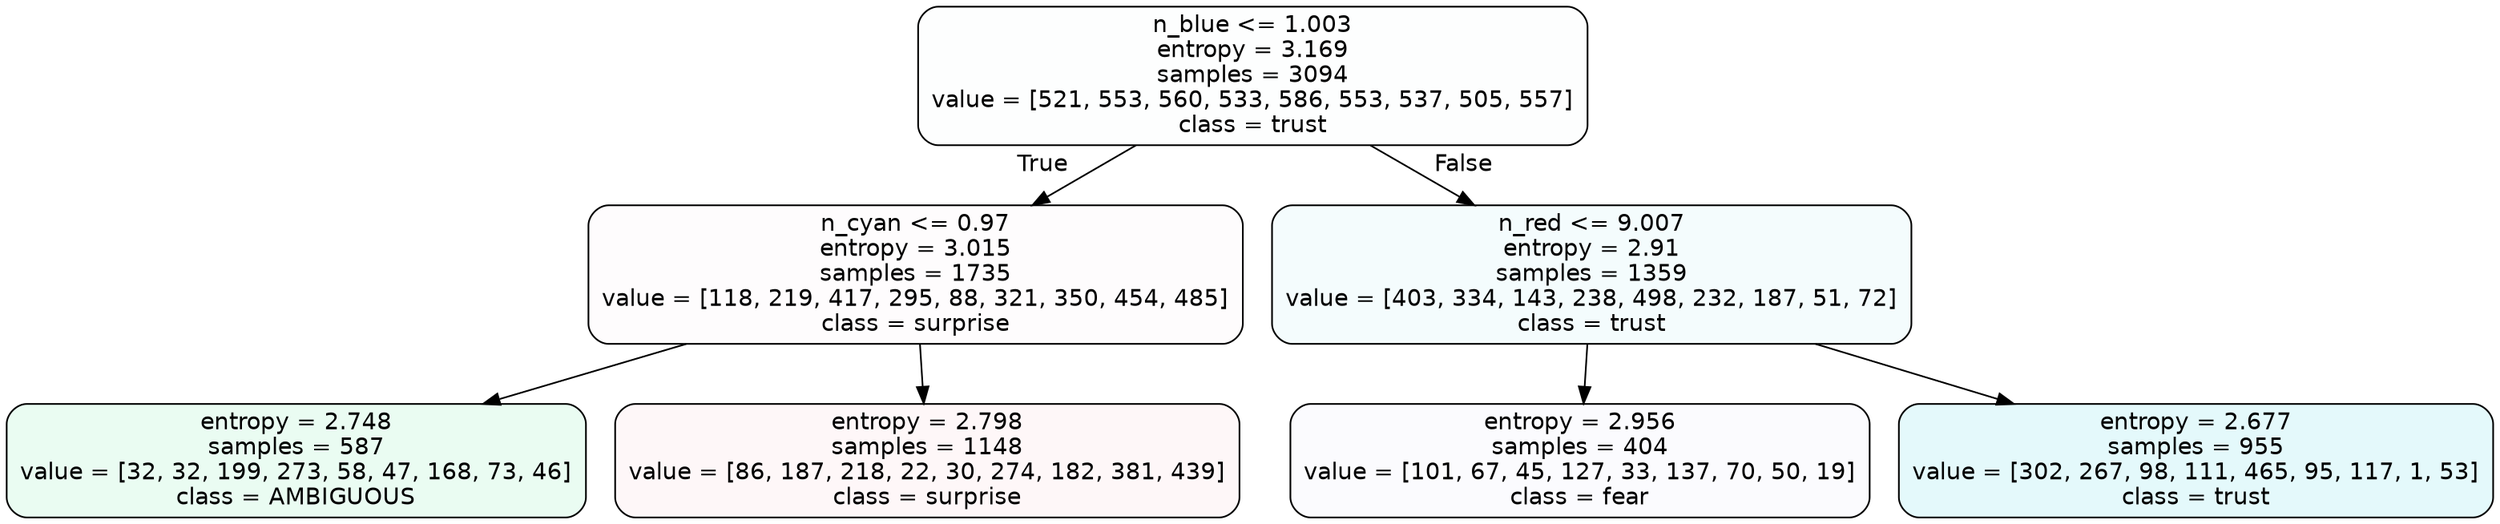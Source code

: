 digraph Tree {
node [shape=box, style="filled, rounded", color="black", fontname=helvetica] ;
edge [fontname=helvetica] ;
0 [label="n_blue <= 1.003\nentropy = 3.169\nsamples = 3094\nvalue = [521, 553, 560, 533, 586, 553, 537, 505, 557]\nclass = trust", fillcolor="#39d7e502"] ;
1 [label="n_cyan <= 0.97\nentropy = 3.015\nsamples = 1735\nvalue = [118, 219, 417, 295, 88, 321, 350, 454, 485]\nclass = surprise", fillcolor="#e5396403"] ;
0 -> 1 [labeldistance=2.5, labelangle=45, headlabel="True"] ;
2 [label="entropy = 2.748\nsamples = 587\nvalue = [32, 32, 199, 273, 58, 47, 168, 73, 46]\nclass = AMBIGUOUS", fillcolor="#39e5811a"] ;
1 -> 2 ;
3 [label="entropy = 2.798\nsamples = 1148\nvalue = [86, 187, 218, 22, 30, 274, 182, 381, 439]\nclass = surprise", fillcolor="#e539640a"] ;
1 -> 3 ;
4 [label="n_red <= 9.007\nentropy = 2.91\nsamples = 1359\nvalue = [403, 334, 143, 238, 498, 232, 187, 51, 72]\nclass = trust", fillcolor="#39d7e50e"] ;
0 -> 4 [labeldistance=2.5, labelangle=-45, headlabel="False"] ;
5 [label="entropy = 2.956\nsamples = 404\nvalue = [101, 67, 45, 127, 33, 137, 70, 50, 19]\nclass = fear", fillcolor="#3964e505"] ;
4 -> 5 ;
6 [label="entropy = 2.677\nsamples = 955\nvalue = [302, 267, 98, 111, 465, 95, 117, 1, 53]\nclass = trust", fillcolor="#39d7e522"] ;
4 -> 6 ;
}